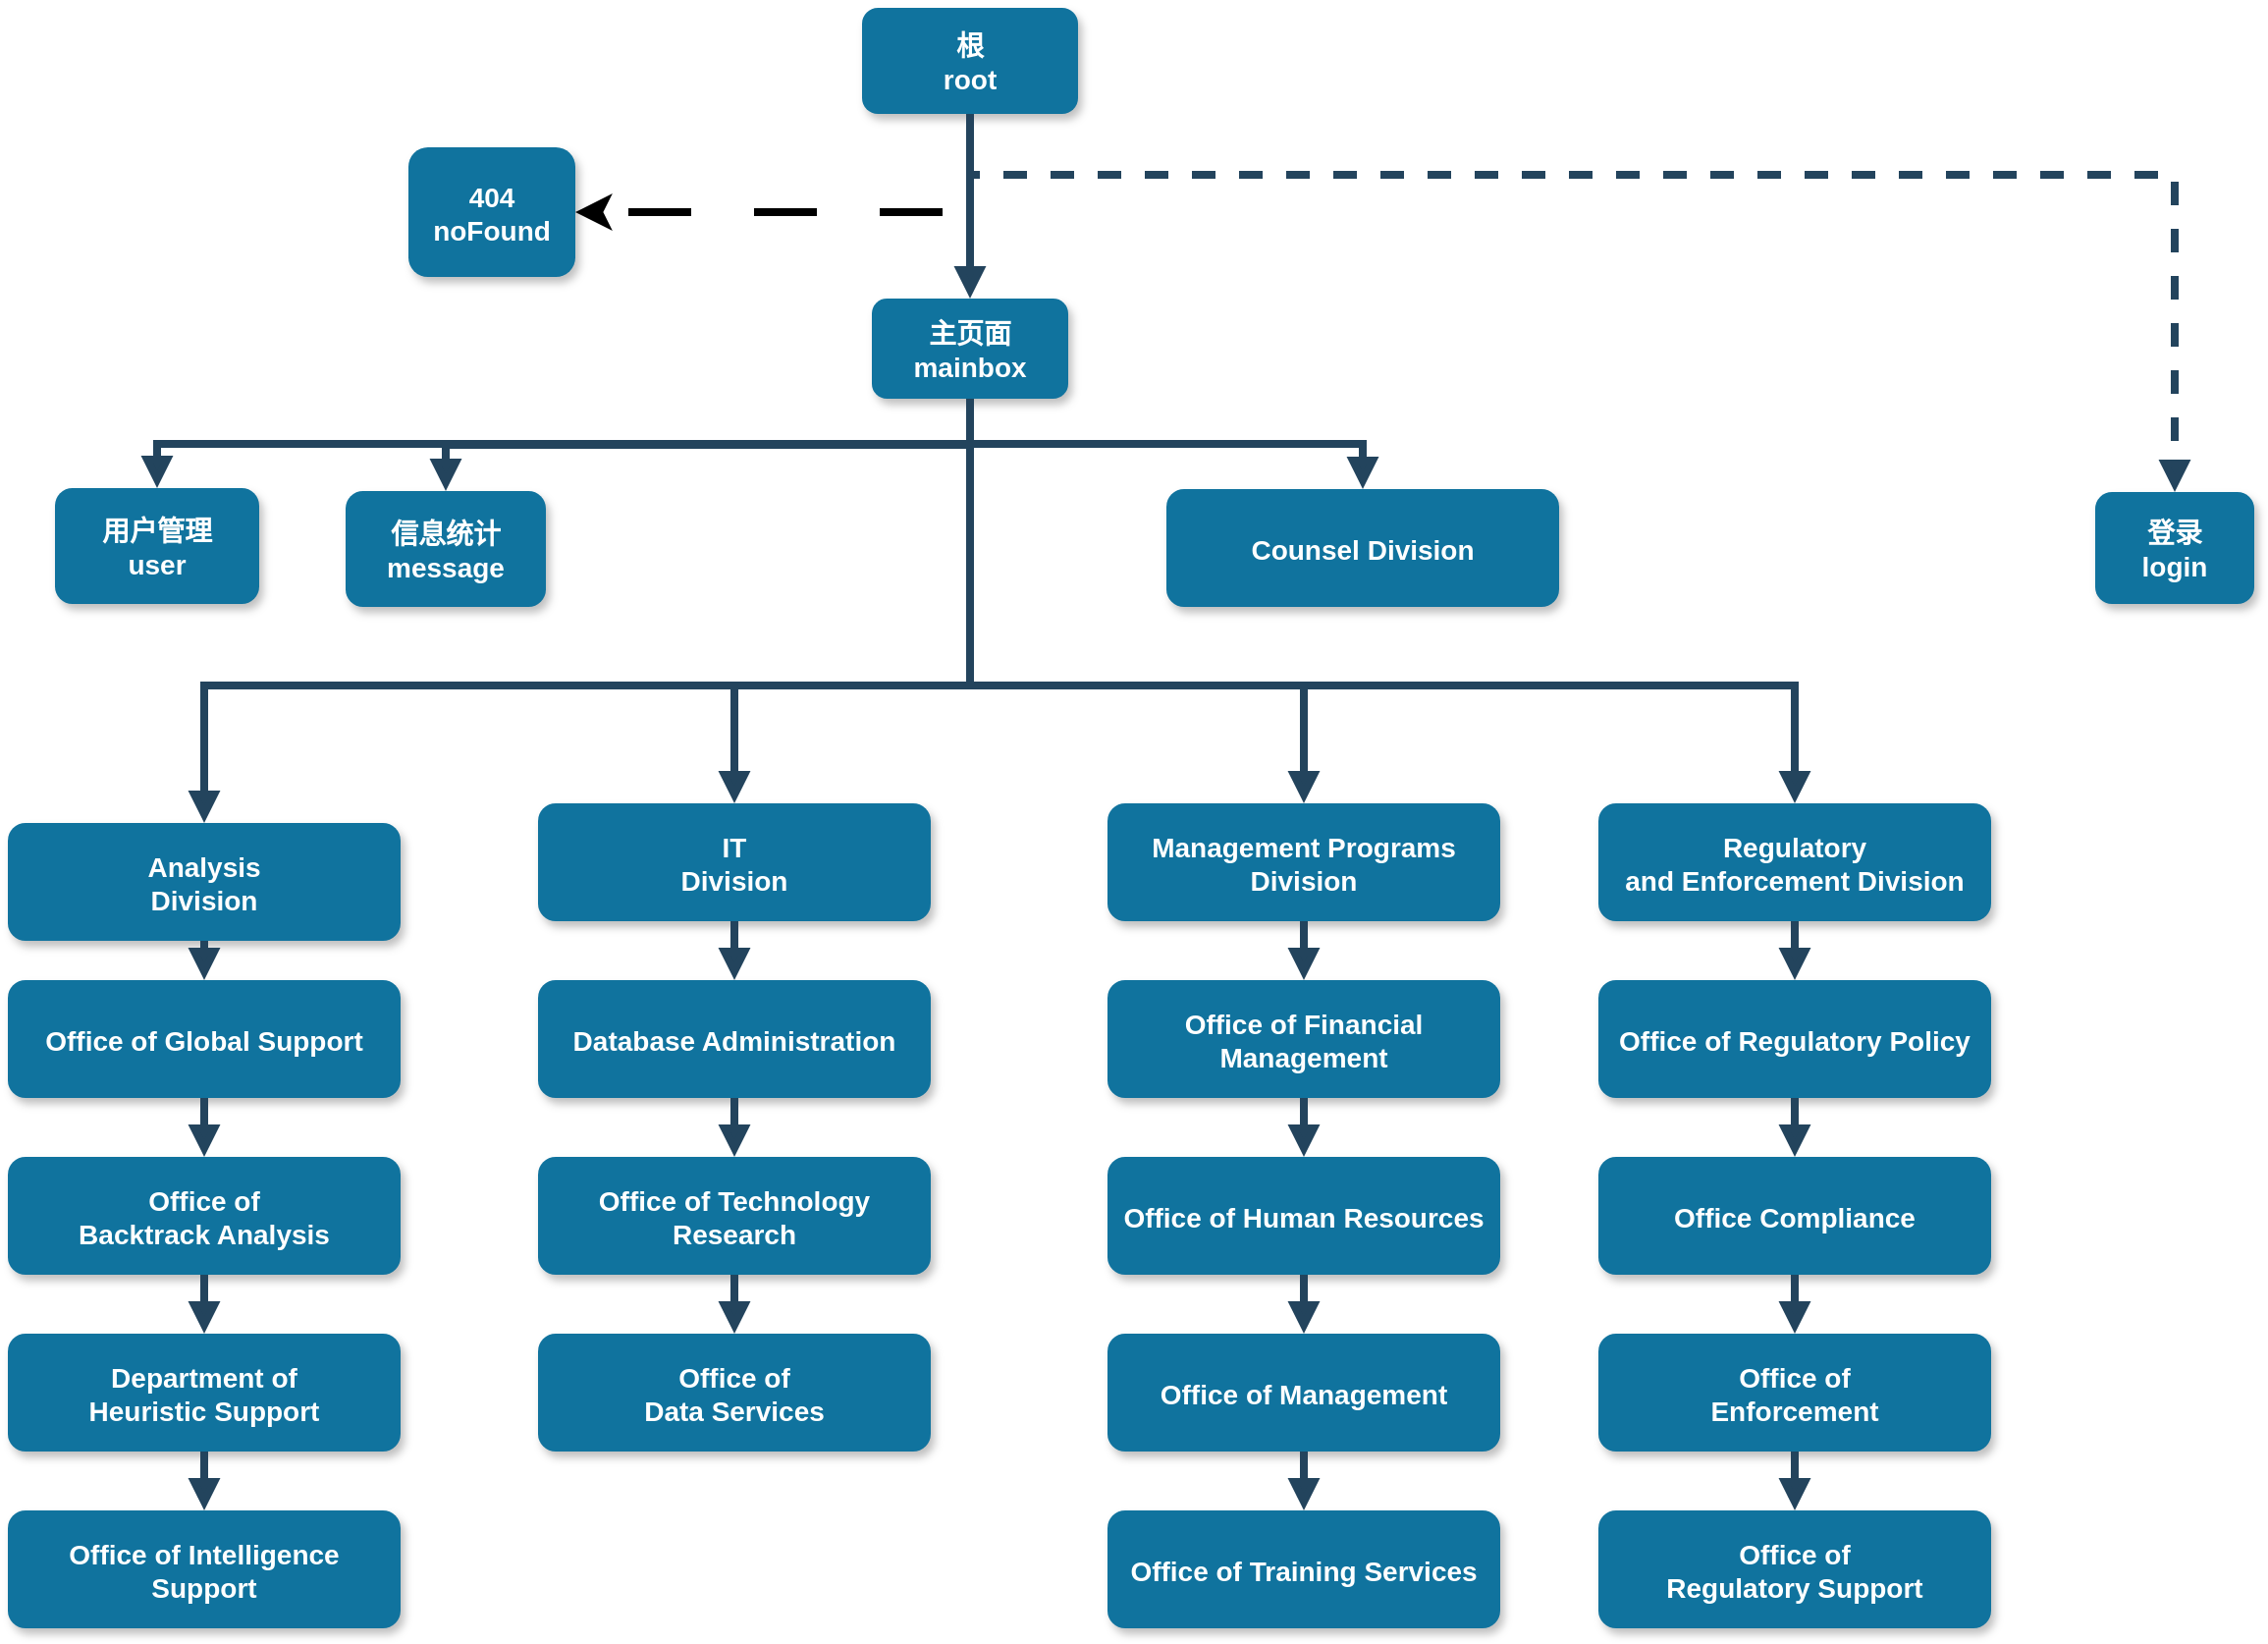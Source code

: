 <mxfile version="24.2.1" type="github">
  <diagram name="Page-1" id="k8IxIvTIii1jW4I5UCoE">
    <mxGraphModel dx="1324" dy="750" grid="0" gridSize="10" guides="1" tooltips="1" connect="1" arrows="1" fold="1" page="0" pageScale="1" pageWidth="1169" pageHeight="827" math="0" shadow="0">
      <root>
        <mxCell id="0" />
        <mxCell id="1" parent="0" />
        <mxCell id="R4IAKUROjbEG2pzpquD4-52" style="edgeStyle=orthogonalEdgeStyle;rounded=0;orthogonalLoop=1;jettySize=auto;html=1;exitX=0.5;exitY=1;exitDx=0;exitDy=0;entryX=1;entryY=0.5;entryDx=0;entryDy=0;dashed=1;dashPattern=8 8;strokeWidth=4;" edge="1" parent="1" source="R4IAKUROjbEG2pzpquD4-1" target="R4IAKUROjbEG2pzpquD4-50">
          <mxGeometry relative="1" as="geometry" />
        </mxCell>
        <mxCell id="R4IAKUROjbEG2pzpquD4-1" value="根&#xa;root" style="rounded=1;fillColor=#10739E;strokeColor=none;shadow=1;gradientColor=none;fontStyle=1;fontColor=#FFFFFF;fontSize=14;" vertex="1" parent="1">
          <mxGeometry x="455" y="25" width="110" height="54" as="geometry" />
        </mxCell>
        <mxCell id="R4IAKUROjbEG2pzpquD4-2" value="主页面&#xa;mainbox" style="rounded=1;fillColor=#10739E;strokeColor=none;shadow=1;gradientColor=none;fontStyle=1;fontColor=#FFFFFF;fontSize=14;" vertex="1" parent="1">
          <mxGeometry x="460" y="173" width="100" height="51" as="geometry" />
        </mxCell>
        <mxCell id="R4IAKUROjbEG2pzpquD4-3" value="用户管理&#xa;user" style="rounded=1;fillColor=#10739E;strokeColor=none;shadow=1;gradientColor=none;fontStyle=1;fontColor=#FFFFFF;fontSize=14;" vertex="1" parent="1">
          <mxGeometry x="44" y="269.5" width="104" height="59" as="geometry" />
        </mxCell>
        <mxCell id="R4IAKUROjbEG2pzpquD4-4" value="信息统计&#xa;message" style="rounded=1;fillColor=#10739E;strokeColor=none;shadow=1;gradientColor=none;fontStyle=1;fontColor=#FFFFFF;fontSize=14;" vertex="1" parent="1">
          <mxGeometry x="192" y="271" width="102" height="59" as="geometry" />
        </mxCell>
        <mxCell id="R4IAKUROjbEG2pzpquD4-5" value="Counsel Division" style="rounded=1;fillColor=#10739E;strokeColor=none;shadow=1;gradientColor=none;fontStyle=1;fontColor=#FFFFFF;fontSize=14;" vertex="1" parent="1">
          <mxGeometry x="610" y="270" width="200" height="60" as="geometry" />
        </mxCell>
        <mxCell id="R4IAKUROjbEG2pzpquD4-6" value="登录&#xa;login" style="rounded=1;fillColor=#10739E;strokeColor=none;shadow=1;gradientColor=none;fontStyle=1;fontColor=#FFFFFF;fontSize=14;" vertex="1" parent="1">
          <mxGeometry x="1083" y="271.5" width="81" height="57" as="geometry" />
        </mxCell>
        <mxCell id="R4IAKUROjbEG2pzpquD4-7" value="Analysis &#xa;Division" style="rounded=1;fillColor=#10739E;strokeColor=none;shadow=1;gradientColor=none;fontStyle=1;fontColor=#FFFFFF;fontSize=14;" vertex="1" parent="1">
          <mxGeometry x="20" y="440" width="200" height="60" as="geometry" />
        </mxCell>
        <mxCell id="R4IAKUROjbEG2pzpquD4-8" value="Office of Global Support" style="rounded=1;fillColor=#10739E;strokeColor=none;shadow=1;gradientColor=none;fontStyle=1;fontColor=#FFFFFF;fontSize=14;" vertex="1" parent="1">
          <mxGeometry x="20" y="520" width="200" height="60" as="geometry" />
        </mxCell>
        <mxCell id="R4IAKUROjbEG2pzpquD4-9" value="Office of &#xa;Backtrack Analysis" style="rounded=1;fillColor=#10739E;strokeColor=none;shadow=1;gradientColor=none;fontStyle=1;fontColor=#FFFFFF;fontSize=14;" vertex="1" parent="1">
          <mxGeometry x="20" y="610" width="200" height="60" as="geometry" />
        </mxCell>
        <mxCell id="R4IAKUROjbEG2pzpquD4-10" value="Department of &#xa;Heuristic Support" style="rounded=1;fillColor=#10739E;strokeColor=none;shadow=1;gradientColor=none;fontStyle=1;fontColor=#FFFFFF;fontSize=14;" vertex="1" parent="1">
          <mxGeometry x="20" y="700" width="200" height="60" as="geometry" />
        </mxCell>
        <mxCell id="R4IAKUROjbEG2pzpquD4-11" value="Office of Intelligence &#xa;Support" style="rounded=1;fillColor=#10739E;strokeColor=none;shadow=1;gradientColor=none;fontStyle=1;fontColor=#FFFFFF;fontSize=14;" vertex="1" parent="1">
          <mxGeometry x="20" y="790" width="200" height="60" as="geometry" />
        </mxCell>
        <mxCell id="R4IAKUROjbEG2pzpquD4-12" value="IT&#xa;Division" style="rounded=1;fillColor=#10739E;strokeColor=none;shadow=1;gradientColor=none;fontStyle=1;fontColor=#FFFFFF;fontSize=14;" vertex="1" parent="1">
          <mxGeometry x="290" y="430" width="200" height="60" as="geometry" />
        </mxCell>
        <mxCell id="R4IAKUROjbEG2pzpquD4-13" value="Database Administration" style="rounded=1;fillColor=#10739E;strokeColor=none;shadow=1;gradientColor=none;fontStyle=1;fontColor=#FFFFFF;fontSize=14;" vertex="1" parent="1">
          <mxGeometry x="290" y="520" width="200" height="60" as="geometry" />
        </mxCell>
        <mxCell id="R4IAKUROjbEG2pzpquD4-14" value="Office of Technology &#xa;Research" style="rounded=1;fillColor=#10739E;strokeColor=none;shadow=1;gradientColor=none;fontStyle=1;fontColor=#FFFFFF;fontSize=14;" vertex="1" parent="1">
          <mxGeometry x="290" y="610" width="200" height="60" as="geometry" />
        </mxCell>
        <mxCell id="R4IAKUROjbEG2pzpquD4-15" value="Office of&#xa;Data Services" style="rounded=1;fillColor=#10739E;strokeColor=none;shadow=1;gradientColor=none;fontStyle=1;fontColor=#FFFFFF;fontSize=14;" vertex="1" parent="1">
          <mxGeometry x="290" y="700" width="200" height="60" as="geometry" />
        </mxCell>
        <mxCell id="R4IAKUROjbEG2pzpquD4-16" value="Management Programs &#xa;Division" style="rounded=1;fillColor=#10739E;strokeColor=none;shadow=1;gradientColor=none;fontStyle=1;fontColor=#FFFFFF;fontSize=14;" vertex="1" parent="1">
          <mxGeometry x="580" y="430" width="200" height="60" as="geometry" />
        </mxCell>
        <mxCell id="R4IAKUROjbEG2pzpquD4-17" value="Office of Financial &#xa;Management" style="rounded=1;fillColor=#10739E;strokeColor=none;shadow=1;gradientColor=none;fontStyle=1;fontColor=#FFFFFF;fontSize=14;" vertex="1" parent="1">
          <mxGeometry x="580" y="520" width="200" height="60" as="geometry" />
        </mxCell>
        <mxCell id="R4IAKUROjbEG2pzpquD4-18" value="Office of Human Resources" style="rounded=1;fillColor=#10739E;strokeColor=none;shadow=1;gradientColor=none;fontStyle=1;fontColor=#FFFFFF;fontSize=14;" vertex="1" parent="1">
          <mxGeometry x="580" y="610" width="200" height="60" as="geometry" />
        </mxCell>
        <mxCell id="R4IAKUROjbEG2pzpquD4-19" value="Office of Management " style="rounded=1;fillColor=#10739E;strokeColor=none;shadow=1;gradientColor=none;fontStyle=1;fontColor=#FFFFFF;fontSize=14;" vertex="1" parent="1">
          <mxGeometry x="580" y="700" width="200" height="60" as="geometry" />
        </mxCell>
        <mxCell id="R4IAKUROjbEG2pzpquD4-20" value="Office of Training Services" style="rounded=1;fillColor=#10739E;strokeColor=none;shadow=1;gradientColor=none;fontStyle=1;fontColor=#FFFFFF;fontSize=14;" vertex="1" parent="1">
          <mxGeometry x="580" y="790" width="200" height="60" as="geometry" />
        </mxCell>
        <mxCell id="R4IAKUROjbEG2pzpquD4-21" value="Regulatory &#xa;and Enforcement Division" style="rounded=1;fillColor=#10739E;strokeColor=none;shadow=1;gradientColor=none;fontStyle=1;fontColor=#FFFFFF;fontSize=14;" vertex="1" parent="1">
          <mxGeometry x="830" y="430" width="200" height="60" as="geometry" />
        </mxCell>
        <mxCell id="R4IAKUROjbEG2pzpquD4-22" value="Office of Regulatory Policy" style="rounded=1;fillColor=#10739E;strokeColor=none;shadow=1;gradientColor=none;fontStyle=1;fontColor=#FFFFFF;fontSize=14;" vertex="1" parent="1">
          <mxGeometry x="830" y="520" width="200" height="60" as="geometry" />
        </mxCell>
        <mxCell id="R4IAKUROjbEG2pzpquD4-23" value="Office Compliance" style="rounded=1;fillColor=#10739E;strokeColor=none;shadow=1;gradientColor=none;fontStyle=1;fontColor=#FFFFFF;fontSize=14;" vertex="1" parent="1">
          <mxGeometry x="830" y="610" width="200" height="60" as="geometry" />
        </mxCell>
        <mxCell id="R4IAKUROjbEG2pzpquD4-24" value="Office of &#xa;Enforcement" style="rounded=1;fillColor=#10739E;strokeColor=none;shadow=1;gradientColor=none;fontStyle=1;fontColor=#FFFFFF;fontSize=14;" vertex="1" parent="1">
          <mxGeometry x="830" y="700" width="200" height="60" as="geometry" />
        </mxCell>
        <mxCell id="R4IAKUROjbEG2pzpquD4-25" value="Office of&#xa; Regulatory Support" style="rounded=1;fillColor=#10739E;strokeColor=none;shadow=1;gradientColor=none;fontStyle=1;fontColor=#FFFFFF;fontSize=14;" vertex="1" parent="1">
          <mxGeometry x="830" y="790" width="200" height="60" as="geometry" />
        </mxCell>
        <mxCell id="R4IAKUROjbEG2pzpquD4-26" value="" style="edgeStyle=elbowEdgeStyle;elbow=vertical;strokeWidth=4;endArrow=block;endFill=1;fontStyle=1;strokeColor=#23445D;rounded=0;" edge="1" parent="1" source="R4IAKUROjbEG2pzpquD4-1" target="R4IAKUROjbEG2pzpquD4-2">
          <mxGeometry x="22" y="165.5" width="100" height="100" as="geometry">
            <mxPoint x="-240" y="80" as="sourcePoint" />
            <mxPoint x="-140" y="-20" as="targetPoint" />
          </mxGeometry>
        </mxCell>
        <mxCell id="R4IAKUROjbEG2pzpquD4-27" value="" style="edgeStyle=elbowEdgeStyle;elbow=vertical;strokeWidth=4;endArrow=block;endFill=1;fontStyle=1;strokeColor=#23445D;rounded=0;" edge="1" parent="1" source="R4IAKUROjbEG2pzpquD4-2" target="R4IAKUROjbEG2pzpquD4-4">
          <mxGeometry x="22" y="165.5" width="100" height="100" as="geometry">
            <mxPoint x="-240" y="80" as="sourcePoint" />
            <mxPoint x="-140" y="-20" as="targetPoint" />
          </mxGeometry>
        </mxCell>
        <mxCell id="R4IAKUROjbEG2pzpquD4-28" value="" style="edgeStyle=elbowEdgeStyle;elbow=vertical;strokeWidth=4;endArrow=block;endFill=1;fontStyle=1;strokeColor=#23445D;rounded=0;" edge="1" parent="1" source="R4IAKUROjbEG2pzpquD4-2" target="R4IAKUROjbEG2pzpquD4-3">
          <mxGeometry x="22" y="165.5" width="100" height="100" as="geometry">
            <mxPoint x="-240" y="80" as="sourcePoint" />
            <mxPoint x="-140" y="-20" as="targetPoint" />
          </mxGeometry>
        </mxCell>
        <mxCell id="R4IAKUROjbEG2pzpquD4-29" value="" style="edgeStyle=elbowEdgeStyle;elbow=vertical;strokeWidth=4;endArrow=block;endFill=1;fontStyle=1;strokeColor=#23445D;rounded=0;" edge="1" parent="1" source="R4IAKUROjbEG2pzpquD4-2" target="R4IAKUROjbEG2pzpquD4-5">
          <mxGeometry x="22" y="165.5" width="100" height="100" as="geometry">
            <mxPoint x="-240" y="80" as="sourcePoint" />
            <mxPoint x="-140" y="-20" as="targetPoint" />
          </mxGeometry>
        </mxCell>
        <mxCell id="R4IAKUROjbEG2pzpquD4-30" value="" style="edgeStyle=elbowEdgeStyle;elbow=vertical;strokeWidth=4;endArrow=block;endFill=1;fontStyle=1;dashed=1;strokeColor=#23445D;rounded=0;" edge="1" parent="1" source="R4IAKUROjbEG2pzpquD4-1" target="R4IAKUROjbEG2pzpquD4-6">
          <mxGeometry x="22" y="165.5" width="100" height="100" as="geometry">
            <mxPoint x="-240" y="80" as="sourcePoint" />
            <mxPoint x="-140" y="-20" as="targetPoint" />
            <Array as="points">
              <mxPoint x="800" y="110" />
            </Array>
          </mxGeometry>
        </mxCell>
        <mxCell id="R4IAKUROjbEG2pzpquD4-31" value="" style="edgeStyle=elbowEdgeStyle;elbow=vertical;strokeWidth=4;endArrow=block;endFill=1;fontStyle=1;strokeColor=#23445D;rounded=0;" edge="1" parent="1" source="R4IAKUROjbEG2pzpquD4-2" target="R4IAKUROjbEG2pzpquD4-7">
          <mxGeometry x="22" y="165.5" width="100" height="100" as="geometry">
            <mxPoint x="-240" y="80" as="sourcePoint" />
            <mxPoint x="-140" y="-20" as="targetPoint" />
            <Array as="points">
              <mxPoint x="290" y="370" />
            </Array>
          </mxGeometry>
        </mxCell>
        <mxCell id="R4IAKUROjbEG2pzpquD4-32" value="" style="edgeStyle=elbowEdgeStyle;elbow=vertical;strokeWidth=4;endArrow=block;endFill=1;fontStyle=1;strokeColor=#23445D;rounded=0;" edge="1" parent="1" source="R4IAKUROjbEG2pzpquD4-2" target="R4IAKUROjbEG2pzpquD4-21">
          <mxGeometry x="22" y="165.5" width="100" height="100" as="geometry">
            <mxPoint x="-240" y="80" as="sourcePoint" />
            <mxPoint x="-140" y="-20" as="targetPoint" />
            <Array as="points">
              <mxPoint x="710" y="370" />
            </Array>
          </mxGeometry>
        </mxCell>
        <mxCell id="R4IAKUROjbEG2pzpquD4-33" value="" style="edgeStyle=elbowEdgeStyle;elbow=vertical;strokeWidth=4;endArrow=block;endFill=1;fontStyle=1;strokeColor=#23445D;rounded=0;" edge="1" parent="1" source="R4IAKUROjbEG2pzpquD4-7" target="R4IAKUROjbEG2pzpquD4-8">
          <mxGeometry x="62" y="165.5" width="100" height="100" as="geometry">
            <mxPoint x="-200" y="80" as="sourcePoint" />
            <mxPoint x="-100" y="-20" as="targetPoint" />
          </mxGeometry>
        </mxCell>
        <mxCell id="R4IAKUROjbEG2pzpquD4-34" value="" style="edgeStyle=elbowEdgeStyle;elbow=vertical;strokeWidth=4;endArrow=block;endFill=1;fontStyle=1;strokeColor=#23445D;rounded=0;" edge="1" parent="1" source="R4IAKUROjbEG2pzpquD4-8" target="R4IAKUROjbEG2pzpquD4-9">
          <mxGeometry x="62" y="175.5" width="100" height="100" as="geometry">
            <mxPoint x="-200" y="90" as="sourcePoint" />
            <mxPoint x="-100" y="-10" as="targetPoint" />
          </mxGeometry>
        </mxCell>
        <mxCell id="R4IAKUROjbEG2pzpquD4-35" value="" style="edgeStyle=elbowEdgeStyle;elbow=vertical;strokeWidth=4;endArrow=block;endFill=1;fontStyle=1;strokeColor=#23445D;rounded=0;" edge="1" parent="1" source="R4IAKUROjbEG2pzpquD4-9" target="R4IAKUROjbEG2pzpquD4-10">
          <mxGeometry x="62" y="185.5" width="100" height="100" as="geometry">
            <mxPoint x="-200" y="100" as="sourcePoint" />
            <mxPoint x="-100" as="targetPoint" />
          </mxGeometry>
        </mxCell>
        <mxCell id="R4IAKUROjbEG2pzpquD4-36" value="" style="edgeStyle=elbowEdgeStyle;elbow=vertical;strokeWidth=4;endArrow=block;endFill=1;fontStyle=1;strokeColor=#23445D;rounded=0;" edge="1" parent="1" source="R4IAKUROjbEG2pzpquD4-10" target="R4IAKUROjbEG2pzpquD4-11">
          <mxGeometry x="62" y="195.5" width="100" height="100" as="geometry">
            <mxPoint x="-200" y="110" as="sourcePoint" />
            <mxPoint x="-100" y="10" as="targetPoint" />
          </mxGeometry>
        </mxCell>
        <mxCell id="R4IAKUROjbEG2pzpquD4-37" value="" style="edgeStyle=elbowEdgeStyle;elbow=vertical;strokeWidth=4;endArrow=block;endFill=1;fontStyle=1;strokeColor=#23445D;rounded=0;" edge="1" parent="1" source="R4IAKUROjbEG2pzpquD4-12" target="R4IAKUROjbEG2pzpquD4-13">
          <mxGeometry x="62" y="165.5" width="100" height="100" as="geometry">
            <mxPoint x="-200" y="80" as="sourcePoint" />
            <mxPoint x="-100" y="-20" as="targetPoint" />
          </mxGeometry>
        </mxCell>
        <mxCell id="R4IAKUROjbEG2pzpquD4-38" value="" style="edgeStyle=elbowEdgeStyle;elbow=vertical;strokeWidth=4;endArrow=block;endFill=1;fontStyle=1;strokeColor=#23445D;rounded=0;" edge="1" parent="1" source="R4IAKUROjbEG2pzpquD4-13" target="R4IAKUROjbEG2pzpquD4-14">
          <mxGeometry x="62" y="175.5" width="100" height="100" as="geometry">
            <mxPoint x="-200" y="90" as="sourcePoint" />
            <mxPoint x="-100" y="-10" as="targetPoint" />
          </mxGeometry>
        </mxCell>
        <mxCell id="R4IAKUROjbEG2pzpquD4-39" value="" style="edgeStyle=elbowEdgeStyle;elbow=vertical;strokeWidth=4;endArrow=block;endFill=1;fontStyle=1;strokeColor=#23445D;rounded=0;" edge="1" parent="1" source="R4IAKUROjbEG2pzpquD4-14" target="R4IAKUROjbEG2pzpquD4-15">
          <mxGeometry x="62" y="185.5" width="100" height="100" as="geometry">
            <mxPoint x="-200" y="100" as="sourcePoint" />
            <mxPoint x="-100" as="targetPoint" />
          </mxGeometry>
        </mxCell>
        <mxCell id="R4IAKUROjbEG2pzpquD4-40" value="" style="edgeStyle=elbowEdgeStyle;elbow=vertical;strokeWidth=4;endArrow=block;endFill=1;fontStyle=1;strokeColor=#23445D;rounded=0;" edge="1" parent="1" source="R4IAKUROjbEG2pzpquD4-16" target="R4IAKUROjbEG2pzpquD4-17">
          <mxGeometry x="72" y="165.5" width="100" height="100" as="geometry">
            <mxPoint x="-190" y="80" as="sourcePoint" />
            <mxPoint x="-90" y="-20" as="targetPoint" />
          </mxGeometry>
        </mxCell>
        <mxCell id="R4IAKUROjbEG2pzpquD4-41" value="" style="edgeStyle=elbowEdgeStyle;elbow=vertical;strokeWidth=4;endArrow=block;endFill=1;fontStyle=1;strokeColor=#23445D;rounded=0;" edge="1" parent="1" source="R4IAKUROjbEG2pzpquD4-17" target="R4IAKUROjbEG2pzpquD4-18">
          <mxGeometry x="72" y="175.5" width="100" height="100" as="geometry">
            <mxPoint x="-190" y="90" as="sourcePoint" />
            <mxPoint x="-90" y="-10" as="targetPoint" />
          </mxGeometry>
        </mxCell>
        <mxCell id="R4IAKUROjbEG2pzpquD4-42" value="" style="edgeStyle=elbowEdgeStyle;elbow=vertical;strokeWidth=4;endArrow=block;endFill=1;fontStyle=1;strokeColor=#23445D;rounded=0;" edge="1" parent="1" source="R4IAKUROjbEG2pzpquD4-18" target="R4IAKUROjbEG2pzpquD4-19">
          <mxGeometry x="72" y="185.5" width="100" height="100" as="geometry">
            <mxPoint x="-190" y="100" as="sourcePoint" />
            <mxPoint x="-90" as="targetPoint" />
          </mxGeometry>
        </mxCell>
        <mxCell id="R4IAKUROjbEG2pzpquD4-43" value="" style="edgeStyle=elbowEdgeStyle;elbow=vertical;strokeWidth=4;endArrow=block;endFill=1;fontStyle=1;strokeColor=#23445D;rounded=0;" edge="1" parent="1" source="R4IAKUROjbEG2pzpquD4-19" target="R4IAKUROjbEG2pzpquD4-20">
          <mxGeometry x="72" y="195.5" width="100" height="100" as="geometry">
            <mxPoint x="-190" y="110" as="sourcePoint" />
            <mxPoint x="-90" y="10" as="targetPoint" />
          </mxGeometry>
        </mxCell>
        <mxCell id="R4IAKUROjbEG2pzpquD4-44" value="" style="edgeStyle=elbowEdgeStyle;elbow=vertical;strokeWidth=4;endArrow=block;endFill=1;fontStyle=1;strokeColor=#23445D;rounded=0;" edge="1" parent="1" source="R4IAKUROjbEG2pzpquD4-21" target="R4IAKUROjbEG2pzpquD4-22">
          <mxGeometry x="72" y="165.5" width="100" height="100" as="geometry">
            <mxPoint x="-190" y="80" as="sourcePoint" />
            <mxPoint x="-90" y="-20" as="targetPoint" />
          </mxGeometry>
        </mxCell>
        <mxCell id="R4IAKUROjbEG2pzpquD4-45" value="" style="edgeStyle=elbowEdgeStyle;elbow=vertical;strokeWidth=4;endArrow=block;endFill=1;fontStyle=1;strokeColor=#23445D;rounded=0;" edge="1" parent="1" source="R4IAKUROjbEG2pzpquD4-22" target="R4IAKUROjbEG2pzpquD4-23">
          <mxGeometry x="72" y="175.5" width="100" height="100" as="geometry">
            <mxPoint x="-190" y="90" as="sourcePoint" />
            <mxPoint x="-90" y="-10" as="targetPoint" />
          </mxGeometry>
        </mxCell>
        <mxCell id="R4IAKUROjbEG2pzpquD4-46" value="" style="edgeStyle=elbowEdgeStyle;elbow=vertical;strokeWidth=4;endArrow=block;endFill=1;fontStyle=1;strokeColor=#23445D;rounded=0;" edge="1" parent="1" source="R4IAKUROjbEG2pzpquD4-23" target="R4IAKUROjbEG2pzpquD4-24">
          <mxGeometry x="72" y="185.5" width="100" height="100" as="geometry">
            <mxPoint x="-190" y="100" as="sourcePoint" />
            <mxPoint x="-90" as="targetPoint" />
          </mxGeometry>
        </mxCell>
        <mxCell id="R4IAKUROjbEG2pzpquD4-47" value="" style="edgeStyle=elbowEdgeStyle;elbow=vertical;strokeWidth=4;endArrow=block;endFill=1;fontStyle=1;strokeColor=#23445D;rounded=0;" edge="1" parent="1" source="R4IAKUROjbEG2pzpquD4-24" target="R4IAKUROjbEG2pzpquD4-25">
          <mxGeometry x="72" y="195.5" width="100" height="100" as="geometry">
            <mxPoint x="-190" y="110" as="sourcePoint" />
            <mxPoint x="-90" y="10" as="targetPoint" />
          </mxGeometry>
        </mxCell>
        <mxCell id="R4IAKUROjbEG2pzpquD4-48" value="" style="edgeStyle=elbowEdgeStyle;elbow=vertical;strokeWidth=4;endArrow=block;endFill=1;fontStyle=1;strokeColor=#23445D;rounded=0;" edge="1" parent="1" source="R4IAKUROjbEG2pzpquD4-2" target="R4IAKUROjbEG2pzpquD4-12">
          <mxGeometry x="22" y="165.5" width="100" height="100" as="geometry">
            <mxPoint x="-240" y="80" as="sourcePoint" />
            <mxPoint x="-140" y="-20" as="targetPoint" />
            <Array as="points">
              <mxPoint x="390" y="370" />
            </Array>
          </mxGeometry>
        </mxCell>
        <mxCell id="R4IAKUROjbEG2pzpquD4-49" value="" style="edgeStyle=elbowEdgeStyle;elbow=vertical;strokeWidth=4;endArrow=block;endFill=1;fontStyle=1;strokeColor=#23445D;rounded=0;" edge="1" parent="1" source="R4IAKUROjbEG2pzpquD4-2" target="R4IAKUROjbEG2pzpquD4-16">
          <mxGeometry x="22" y="165.5" width="100" height="100" as="geometry">
            <mxPoint x="-240" y="80" as="sourcePoint" />
            <mxPoint x="-140" y="-20" as="targetPoint" />
            <Array as="points">
              <mxPoint x="680" y="370" />
            </Array>
          </mxGeometry>
        </mxCell>
        <mxCell id="R4IAKUROjbEG2pzpquD4-50" value="404&#xa;noFound" style="rounded=1;fillColor=#10739E;strokeColor=none;shadow=1;gradientColor=none;fontStyle=1;fontColor=#FFFFFF;fontSize=14;" vertex="1" parent="1">
          <mxGeometry x="224" y="96" width="85" height="66" as="geometry" />
        </mxCell>
      </root>
    </mxGraphModel>
  </diagram>
</mxfile>
